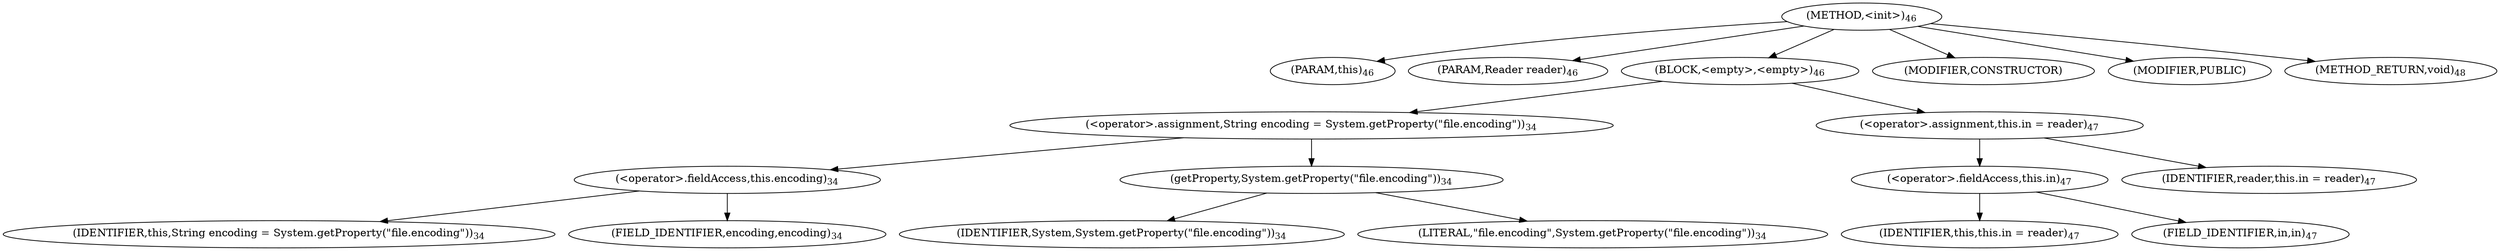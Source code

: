 digraph "&lt;init&gt;" {  
"32" [label = <(METHOD,&lt;init&gt;)<SUB>46</SUB>> ]
"33" [label = <(PARAM,this)<SUB>46</SUB>> ]
"34" [label = <(PARAM,Reader reader)<SUB>46</SUB>> ]
"35" [label = <(BLOCK,&lt;empty&gt;,&lt;empty&gt;)<SUB>46</SUB>> ]
"36" [label = <(&lt;operator&gt;.assignment,String encoding = System.getProperty(&quot;file.encoding&quot;))<SUB>34</SUB>> ]
"37" [label = <(&lt;operator&gt;.fieldAccess,this.encoding)<SUB>34</SUB>> ]
"38" [label = <(IDENTIFIER,this,String encoding = System.getProperty(&quot;file.encoding&quot;))<SUB>34</SUB>> ]
"39" [label = <(FIELD_IDENTIFIER,encoding,encoding)<SUB>34</SUB>> ]
"40" [label = <(getProperty,System.getProperty(&quot;file.encoding&quot;))<SUB>34</SUB>> ]
"41" [label = <(IDENTIFIER,System,System.getProperty(&quot;file.encoding&quot;))<SUB>34</SUB>> ]
"42" [label = <(LITERAL,&quot;file.encoding&quot;,System.getProperty(&quot;file.encoding&quot;))<SUB>34</SUB>> ]
"43" [label = <(&lt;operator&gt;.assignment,this.in = reader)<SUB>47</SUB>> ]
"44" [label = <(&lt;operator&gt;.fieldAccess,this.in)<SUB>47</SUB>> ]
"45" [label = <(IDENTIFIER,this,this.in = reader)<SUB>47</SUB>> ]
"46" [label = <(FIELD_IDENTIFIER,in,in)<SUB>47</SUB>> ]
"47" [label = <(IDENTIFIER,reader,this.in = reader)<SUB>47</SUB>> ]
"48" [label = <(MODIFIER,CONSTRUCTOR)> ]
"49" [label = <(MODIFIER,PUBLIC)> ]
"50" [label = <(METHOD_RETURN,void)<SUB>48</SUB>> ]
  "32" -> "33" 
  "32" -> "34" 
  "32" -> "35" 
  "32" -> "48" 
  "32" -> "49" 
  "32" -> "50" 
  "35" -> "36" 
  "35" -> "43" 
  "36" -> "37" 
  "36" -> "40" 
  "37" -> "38" 
  "37" -> "39" 
  "40" -> "41" 
  "40" -> "42" 
  "43" -> "44" 
  "43" -> "47" 
  "44" -> "45" 
  "44" -> "46" 
}
